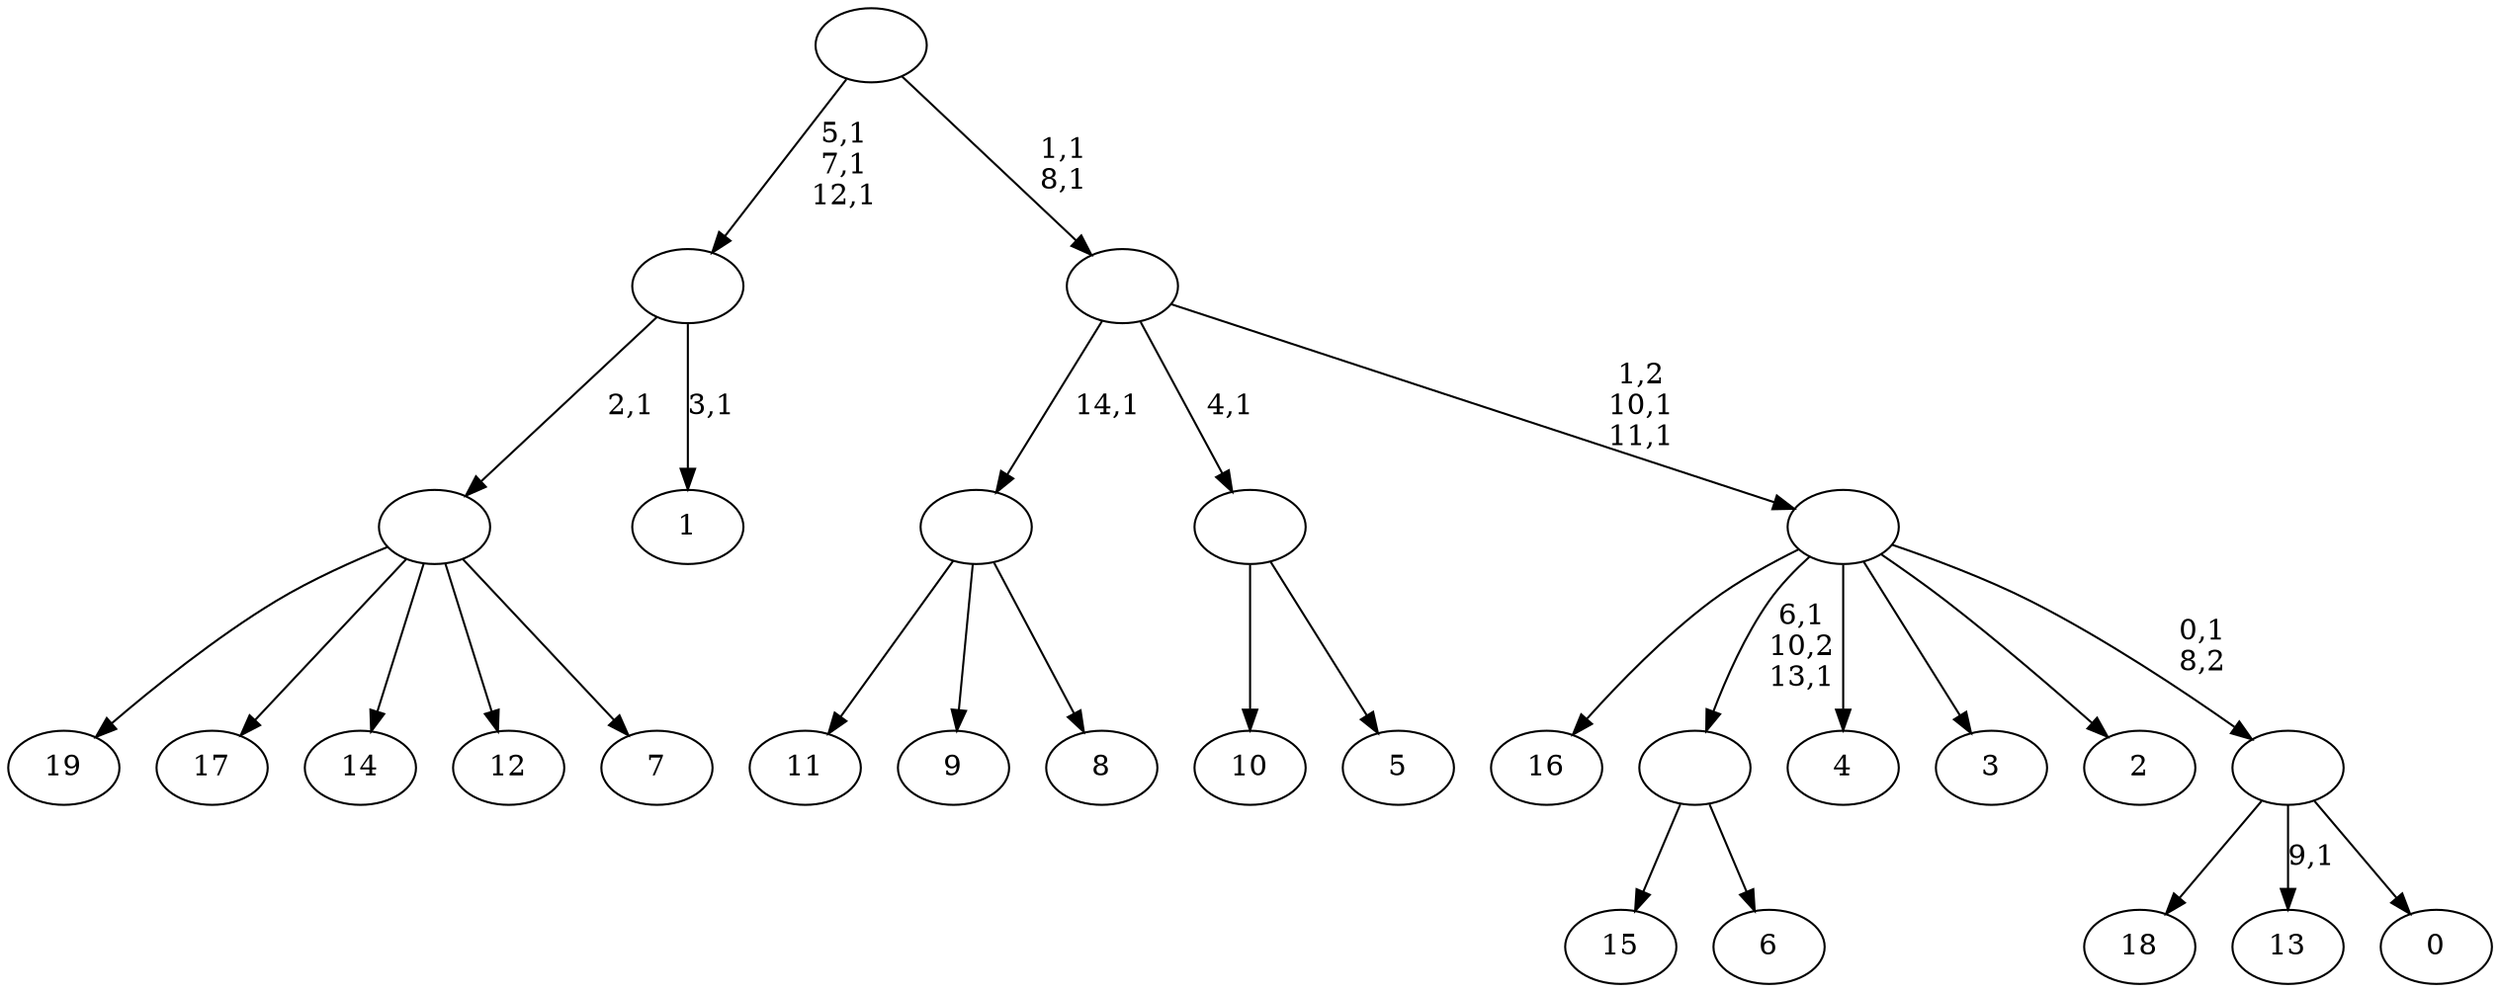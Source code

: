 digraph T {
	35 [label="19"]
	34 [label="18"]
	33 [label="17"]
	32 [label="16"]
	31 [label="15"]
	30 [label="14"]
	29 [label="13"]
	27 [label="12"]
	26 [label="11"]
	25 [label="10"]
	24 [label="9"]
	23 [label="8"]
	22 [label=""]
	21 [label="7"]
	20 [label=""]
	19 [label="6"]
	18 [label=""]
	16 [label="5"]
	15 [label=""]
	14 [label="4"]
	13 [label="3"]
	12 [label="2"]
	11 [label="1"]
	9 [label=""]
	6 [label="0"]
	5 [label=""]
	4 [label=""]
	2 [label=""]
	0 [label=""]
	22 -> 26 [label=""]
	22 -> 24 [label=""]
	22 -> 23 [label=""]
	20 -> 35 [label=""]
	20 -> 33 [label=""]
	20 -> 30 [label=""]
	20 -> 27 [label=""]
	20 -> 21 [label=""]
	18 -> 31 [label=""]
	18 -> 19 [label=""]
	15 -> 25 [label=""]
	15 -> 16 [label=""]
	9 -> 11 [label="3,1"]
	9 -> 20 [label="2,1"]
	5 -> 29 [label="9,1"]
	5 -> 34 [label=""]
	5 -> 6 [label=""]
	4 -> 18 [label="6,1\n10,2\n13,1"]
	4 -> 32 [label=""]
	4 -> 14 [label=""]
	4 -> 13 [label=""]
	4 -> 12 [label=""]
	4 -> 5 [label="0,1\n8,2"]
	2 -> 4 [label="1,2\n10,1\n11,1"]
	2 -> 22 [label="14,1"]
	2 -> 15 [label="4,1"]
	0 -> 2 [label="1,1\n8,1"]
	0 -> 9 [label="5,1\n7,1\n12,1"]
}
